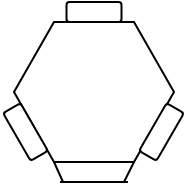 <mxfile version="24.8.3">
  <diagram name="Page-1" id="jjm_6yDGOMSJnaItE-PE">
    <mxGraphModel dx="300" dy="156" grid="1" gridSize="10" guides="1" tooltips="1" connect="1" arrows="1" fold="1" page="1" pageScale="1" pageWidth="850" pageHeight="1100" math="0" shadow="0">
      <root>
        <mxCell id="0" />
        <mxCell id="1" parent="0" />
        <mxCell id="HKZ9QP1TeCKkzhwh4RXd-1" value="" style="shape=hexagon;perimeter=hexagonPerimeter2;whiteSpace=wrap;html=1;fixedSize=1;" parent="1" vertex="1">
          <mxGeometry x="100" y="120" width="80" height="70" as="geometry" />
        </mxCell>
        <mxCell id="VlvfsW5KB2tlWdJKDC6B-1" value="" style="rounded=1;whiteSpace=wrap;html=1;" vertex="1" parent="1">
          <mxGeometry x="126.25" y="110" width="27.5" height="10" as="geometry" />
        </mxCell>
        <mxCell id="VlvfsW5KB2tlWdJKDC6B-2" value="" style="rounded=1;whiteSpace=wrap;html=1;rotation=-60;" vertex="1" parent="1">
          <mxGeometry x="160" y="170" width="27.5" height="10" as="geometry" />
        </mxCell>
        <mxCell id="VlvfsW5KB2tlWdJKDC6B-4" value="" style="rounded=1;whiteSpace=wrap;html=1;rotation=60;" vertex="1" parent="1">
          <mxGeometry x="92" y="170" width="27.5" height="10" as="geometry" />
        </mxCell>
        <mxCell id="VlvfsW5KB2tlWdJKDC6B-7" value="" style="endArrow=none;html=1;rounded=0;entryX=0.747;entryY=0.995;entryDx=0;entryDy=0;entryPerimeter=0;" edge="1" parent="1">
          <mxGeometry width="50" height="50" relative="1" as="geometry">
            <mxPoint x="155" y="200" as="sourcePoint" />
            <mxPoint x="160.0" y="190.0" as="targetPoint" />
          </mxGeometry>
        </mxCell>
        <mxCell id="VlvfsW5KB2tlWdJKDC6B-8" value="" style="endArrow=none;html=1;rounded=0;entryX=0.747;entryY=0.995;entryDx=0;entryDy=0;entryPerimeter=0;" edge="1" parent="1">
          <mxGeometry width="50" height="50" relative="1" as="geometry">
            <mxPoint x="124.5" y="200" as="sourcePoint" />
            <mxPoint x="120.0" y="190.0" as="targetPoint" />
          </mxGeometry>
        </mxCell>
        <mxCell id="VlvfsW5KB2tlWdJKDC6B-9" value="" style="endArrow=none;html=1;rounded=0;" edge="1" parent="1">
          <mxGeometry width="50" height="50" relative="1" as="geometry">
            <mxPoint x="123" y="200" as="sourcePoint" />
            <mxPoint x="157" y="200" as="targetPoint" />
          </mxGeometry>
        </mxCell>
      </root>
    </mxGraphModel>
  </diagram>
</mxfile>
